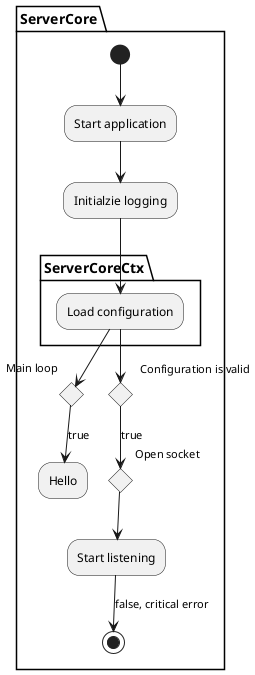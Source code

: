 @startuml

partition "ServerCore" {
    (*) --> "Start application"
    "Start application" --> "Initialzie logging"
    partition "ServerCoreCtx" {
        "Initialzie logging" --> "Load configuration"
    }
    if "Main loop" then
    -->[true] "Hello"
    endif

    "Load configuration" --> if "Configuration is valid" then
    -->[true] if "Open socket" then
        --> "Start listening"
    endif
    -->[false, critical error] (*)
    endif
}

@enduml
